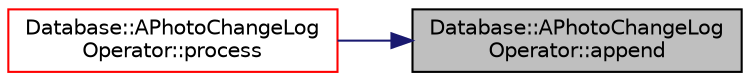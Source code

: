 digraph "Database::APhotoChangeLogOperator::append"
{
 // LATEX_PDF_SIZE
  edge [fontname="Helvetica",fontsize="10",labelfontname="Helvetica",labelfontsize="10"];
  node [fontname="Helvetica",fontsize="10",shape=record];
  rankdir="RL";
  Node1 [label="Database::APhotoChangeLog\lOperator::append",height=0.2,width=0.4,color="black", fillcolor="grey75", style="filled", fontcolor="black",tooltip=" "];
  Node1 -> Node2 [dir="back",color="midnightblue",fontsize="10",style="solid",fontname="Helvetica"];
  Node2 [label="Database::APhotoChangeLog\lOperator::process",height=0.2,width=0.4,color="red", fillcolor="white", style="filled",URL="$class_database_1_1_a_photo_change_log_operator.html#a4e35ed588d3318d79362a307b9ef95f3",tooltip=" "];
}
